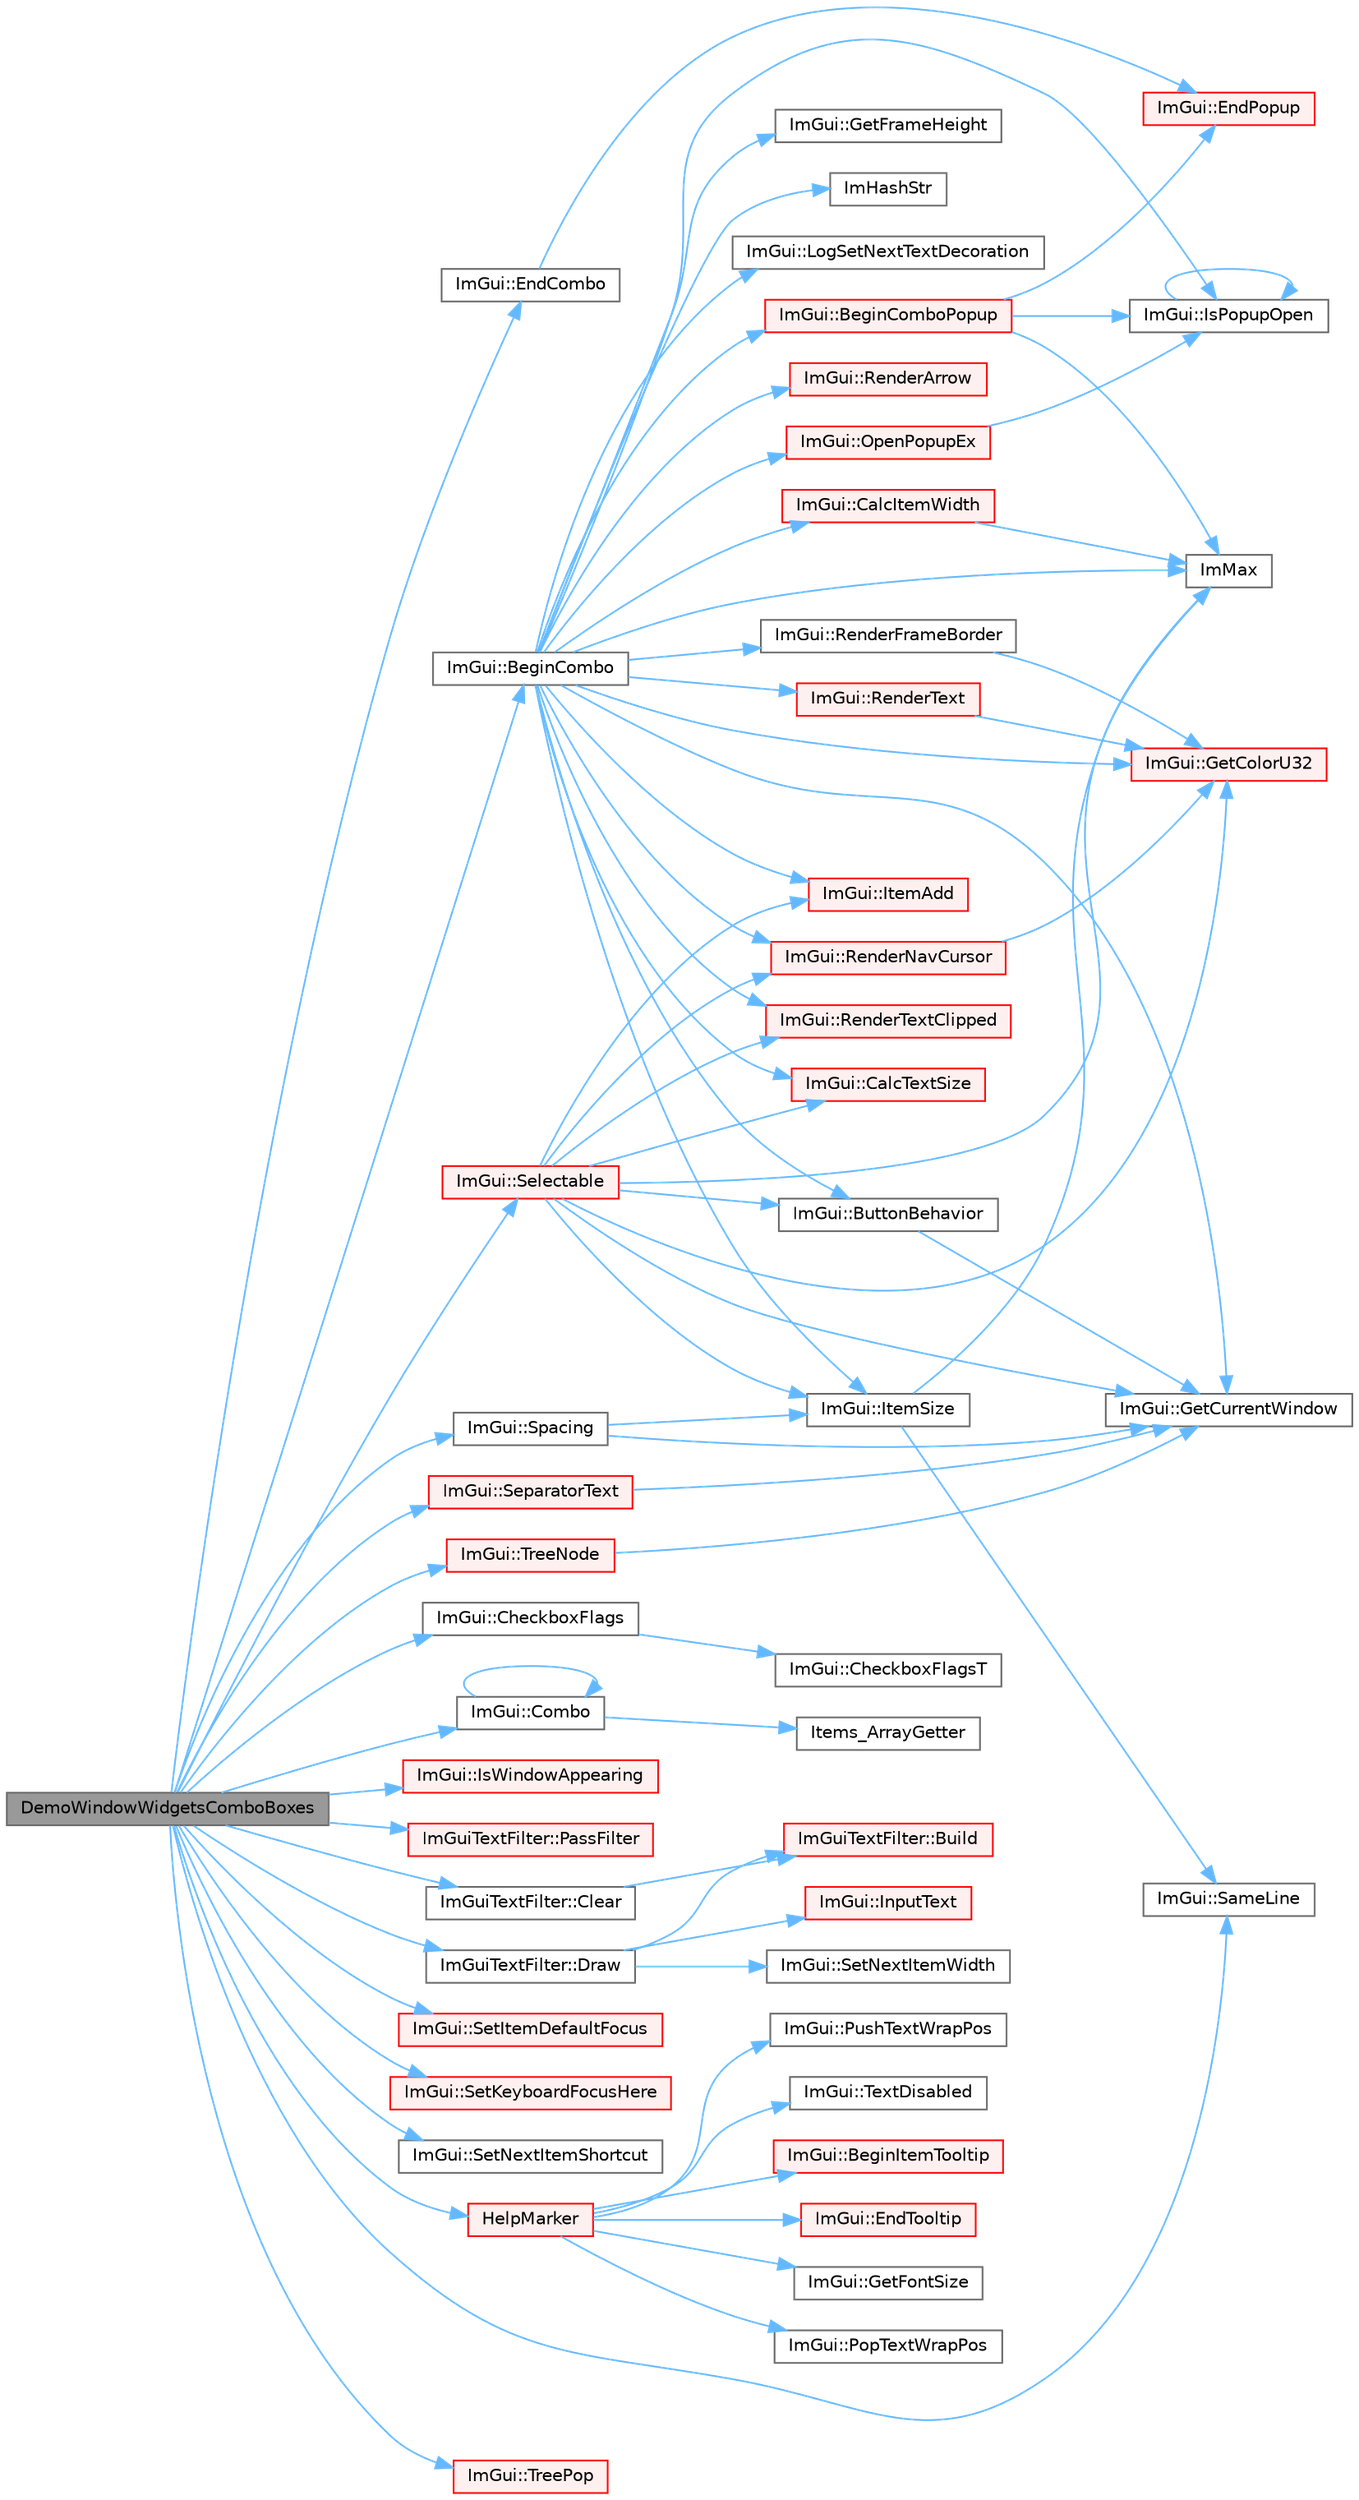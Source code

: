 digraph "DemoWindowWidgetsComboBoxes"
{
 // LATEX_PDF_SIZE
  bgcolor="transparent";
  edge [fontname=Helvetica,fontsize=10,labelfontname=Helvetica,labelfontsize=10];
  node [fontname=Helvetica,fontsize=10,shape=box,height=0.2,width=0.4];
  rankdir="LR";
  Node1 [id="Node000001",label="DemoWindowWidgetsComboBoxes",height=0.2,width=0.4,color="gray40", fillcolor="grey60", style="filled", fontcolor="black",tooltip=" "];
  Node1 -> Node2 [id="edge1_Node000001_Node000002",color="steelblue1",style="solid",tooltip=" "];
  Node2 [id="Node000002",label="ImGui::BeginCombo",height=0.2,width=0.4,color="grey40", fillcolor="white", style="filled",URL="$namespace_im_gui.html#aa895095bdc7a2907375c555e245575ea",tooltip=" "];
  Node2 -> Node3 [id="edge2_Node000002_Node000003",color="steelblue1",style="solid",tooltip=" "];
  Node3 [id="Node000003",label="ImGui::BeginComboPopup",height=0.2,width=0.4,color="red", fillcolor="#FFF0F0", style="filled",URL="$namespace_im_gui.html#a6ecb51142fcb72cd19ff002c3a7d8e25",tooltip=" "];
  Node3 -> Node237 [id="edge3_Node000003_Node000237",color="steelblue1",style="solid",tooltip=" "];
  Node237 [id="Node000237",label="ImGui::EndPopup",height=0.2,width=0.4,color="red", fillcolor="#FFF0F0", style="filled",URL="$namespace_im_gui.html#aa6a9b5696f2ea7eed7683425fc77b8f2",tooltip=" "];
  Node3 -> Node7 [id="edge4_Node000003_Node000007",color="steelblue1",style="solid",tooltip=" "];
  Node7 [id="Node000007",label="ImMax",height=0.2,width=0.4,color="grey40", fillcolor="white", style="filled",URL="$imgui__internal_8h.html#a7667efd95147d0422f140917c71a9226",tooltip=" "];
  Node3 -> Node287 [id="edge5_Node000003_Node000287",color="steelblue1",style="solid",tooltip=" "];
  Node287 [id="Node000287",label="ImGui::IsPopupOpen",height=0.2,width=0.4,color="grey40", fillcolor="white", style="filled",URL="$namespace_im_gui.html#a0e351145d0936e79948094166757712e",tooltip=" "];
  Node287 -> Node287 [id="edge6_Node000287_Node000287",color="steelblue1",style="solid",tooltip=" "];
  Node2 -> Node88 [id="edge7_Node000002_Node000088",color="steelblue1",style="solid",tooltip=" "];
  Node88 [id="Node000088",label="ImGui::ButtonBehavior",height=0.2,width=0.4,color="grey40", fillcolor="white", style="filled",URL="$namespace_im_gui.html#a65a4f18b1bc8ce0f351687922089f374",tooltip=" "];
  Node88 -> Node89 [id="edge8_Node000088_Node000089",color="steelblue1",style="solid",tooltip=" "];
  Node89 [id="Node000089",label="ImGui::GetCurrentWindow",height=0.2,width=0.4,color="grey40", fillcolor="white", style="filled",URL="$namespace_im_gui.html#ac452417b5004ca16a814a72cff153526",tooltip=" "];
  Node2 -> Node513 [id="edge9_Node000002_Node000513",color="steelblue1",style="solid",tooltip=" "];
  Node513 [id="Node000513",label="ImGui::CalcItemWidth",height=0.2,width=0.4,color="red", fillcolor="#FFF0F0", style="filled",URL="$namespace_im_gui.html#ab3b3ba92ebd8bca4a552dd93321a1994",tooltip=" "];
  Node513 -> Node7 [id="edge10_Node000513_Node000007",color="steelblue1",style="solid",tooltip=" "];
  Node2 -> Node142 [id="edge11_Node000002_Node000142",color="steelblue1",style="solid",tooltip=" "];
  Node142 [id="Node000142",label="ImGui::CalcTextSize",height=0.2,width=0.4,color="red", fillcolor="#FFF0F0", style="filled",URL="$namespace_im_gui.html#a848b9db6cc4a186751c0ecebcaadc33b",tooltip=" "];
  Node2 -> Node90 [id="edge12_Node000002_Node000090",color="steelblue1",style="solid",tooltip=" "];
  Node90 [id="Node000090",label="ImGui::GetColorU32",height=0.2,width=0.4,color="red", fillcolor="#FFF0F0", style="filled",URL="$namespace_im_gui.html#a0de2d9bd347d9866511eb8d014e62556",tooltip=" "];
  Node2 -> Node89 [id="edge13_Node000002_Node000089",color="steelblue1",style="solid",tooltip=" "];
  Node2 -> Node224 [id="edge14_Node000002_Node000224",color="steelblue1",style="solid",tooltip=" "];
  Node224 [id="Node000224",label="ImGui::GetFrameHeight",height=0.2,width=0.4,color="grey40", fillcolor="white", style="filled",URL="$namespace_im_gui.html#ae560f17cf3262017cee888d1eb77f294",tooltip=" "];
  Node2 -> Node53 [id="edge15_Node000002_Node000053",color="steelblue1",style="solid",tooltip=" "];
  Node53 [id="Node000053",label="ImHashStr",height=0.2,width=0.4,color="grey40", fillcolor="white", style="filled",URL="$imgui_8cpp.html#ab6659b5d67f7a3369e099ce890e12223",tooltip=" "];
  Node2 -> Node7 [id="edge16_Node000002_Node000007",color="steelblue1",style="solid",tooltip=" "];
  Node2 -> Node287 [id="edge17_Node000002_Node000287",color="steelblue1",style="solid",tooltip=" "];
  Node2 -> Node112 [id="edge18_Node000002_Node000112",color="steelblue1",style="solid",tooltip=" "];
  Node112 [id="Node000112",label="ImGui::ItemAdd",height=0.2,width=0.4,color="red", fillcolor="#FFF0F0", style="filled",URL="$namespace_im_gui.html#a0c2ccafc8d403c02a6590ac21157b9ac",tooltip=" "];
  Node2 -> Node173 [id="edge19_Node000002_Node000173",color="steelblue1",style="solid",tooltip=" "];
  Node173 [id="Node000173",label="ImGui::ItemSize",height=0.2,width=0.4,color="grey40", fillcolor="white", style="filled",URL="$namespace_im_gui.html#a4b5818a652d943ea54e0cec9fb3943d7",tooltip=" "];
  Node173 -> Node7 [id="edge20_Node000173_Node000007",color="steelblue1",style="solid",tooltip=" "];
  Node173 -> Node174 [id="edge21_Node000173_Node000174",color="steelblue1",style="solid",tooltip=" "];
  Node174 [id="Node000174",label="ImGui::SameLine",height=0.2,width=0.4,color="grey40", fillcolor="white", style="filled",URL="$namespace_im_gui.html#addd433eb3aae59119e341e80db474f66",tooltip=" "];
  Node2 -> Node311 [id="edge22_Node000002_Node000311",color="steelblue1",style="solid",tooltip=" "];
  Node311 [id="Node000311",label="ImGui::LogSetNextTextDecoration",height=0.2,width=0.4,color="grey40", fillcolor="white", style="filled",URL="$namespace_im_gui.html#a66bc1e61bff5f2170bcd2d7d071eaa22",tooltip=" "];
  Node2 -> Node285 [id="edge23_Node000002_Node000285",color="steelblue1",style="solid",tooltip=" "];
  Node285 [id="Node000285",label="ImGui::OpenPopupEx",height=0.2,width=0.4,color="red", fillcolor="#FFF0F0", style="filled",URL="$namespace_im_gui.html#ac1570338b44e1f1311055db7ae41c47b",tooltip=" "];
  Node285 -> Node287 [id="edge24_Node000285_Node000287",color="steelblue1",style="solid",tooltip=" "];
  Node2 -> Node225 [id="edge25_Node000002_Node000225",color="steelblue1",style="solid",tooltip=" "];
  Node225 [id="Node000225",label="ImGui::RenderArrow",height=0.2,width=0.4,color="red", fillcolor="#FFF0F0", style="filled",URL="$namespace_im_gui.html#a7ec12551caa737505087c80e38b94937",tooltip=" "];
  Node2 -> Node514 [id="edge26_Node000002_Node000514",color="steelblue1",style="solid",tooltip=" "];
  Node514 [id="Node000514",label="ImGui::RenderFrameBorder",height=0.2,width=0.4,color="grey40", fillcolor="white", style="filled",URL="$namespace_im_gui.html#adc76239c2006e66f8dab7638529a763d",tooltip=" "];
  Node514 -> Node90 [id="edge27_Node000514_Node000090",color="steelblue1",style="solid",tooltip=" "];
  Node2 -> Node228 [id="edge28_Node000002_Node000228",color="steelblue1",style="solid",tooltip=" "];
  Node228 [id="Node000228",label="ImGui::RenderNavCursor",height=0.2,width=0.4,color="red", fillcolor="#FFF0F0", style="filled",URL="$namespace_im_gui.html#a2722dcfe26c7f6e8cd522102ef5b7df2",tooltip=" "];
  Node228 -> Node90 [id="edge29_Node000228_Node000090",color="steelblue1",style="solid",tooltip=" "];
  Node2 -> Node317 [id="edge30_Node000002_Node000317",color="steelblue1",style="solid",tooltip=" "];
  Node317 [id="Node000317",label="ImGui::RenderText",height=0.2,width=0.4,color="red", fillcolor="#FFF0F0", style="filled",URL="$namespace_im_gui.html#a9971ce57f2a288ac3a12df886c5550d1",tooltip=" "];
  Node317 -> Node90 [id="edge31_Node000317_Node000090",color="steelblue1",style="solid",tooltip=" "];
  Node2 -> Node251 [id="edge32_Node000002_Node000251",color="steelblue1",style="solid",tooltip=" "];
  Node251 [id="Node000251",label="ImGui::RenderTextClipped",height=0.2,width=0.4,color="red", fillcolor="#FFF0F0", style="filled",URL="$namespace_im_gui.html#ab362eafae794c7364a6b96ea06f38eb9",tooltip=" "];
  Node1 -> Node515 [id="edge33_Node000001_Node000515",color="steelblue1",style="solid",tooltip=" "];
  Node515 [id="Node000515",label="ImGui::CheckboxFlags",height=0.2,width=0.4,color="grey40", fillcolor="white", style="filled",URL="$namespace_im_gui.html#ab40105d09d9fa234721901da6e196a65",tooltip=" "];
  Node515 -> Node516 [id="edge34_Node000515_Node000516",color="steelblue1",style="solid",tooltip=" "];
  Node516 [id="Node000516",label="ImGui::CheckboxFlagsT",height=0.2,width=0.4,color="grey40", fillcolor="white", style="filled",URL="$namespace_im_gui.html#a7d9caed9bd337c54cf2a9dbdf913db26",tooltip=" "];
  Node1 -> Node517 [id="edge35_Node000001_Node000517",color="steelblue1",style="solid",tooltip=" "];
  Node517 [id="Node000517",label="ImGuiTextFilter::Clear",height=0.2,width=0.4,color="grey40", fillcolor="white", style="filled",URL="$struct_im_gui_text_filter.html#a9043c1f0c33d29e6fc9b75ae81f9705a",tooltip=" "];
  Node517 -> Node518 [id="edge36_Node000517_Node000518",color="steelblue1",style="solid",tooltip=" "];
  Node518 [id="Node000518",label="ImGuiTextFilter::Build",height=0.2,width=0.4,color="red", fillcolor="#FFF0F0", style="filled",URL="$struct_im_gui_text_filter.html#aef362baafaa9dfa62d11bc6101c0f4c1",tooltip=" "];
  Node1 -> Node521 [id="edge37_Node000001_Node000521",color="steelblue1",style="solid",tooltip=" "];
  Node521 [id="Node000521",label="ImGui::Combo",height=0.2,width=0.4,color="grey40", fillcolor="white", style="filled",URL="$namespace_im_gui.html#aa2979368da5b9e98d368449b36d166b2",tooltip=" "];
  Node521 -> Node521 [id="edge38_Node000521_Node000521",color="steelblue1",style="solid",tooltip=" "];
  Node521 -> Node522 [id="edge39_Node000521_Node000522",color="steelblue1",style="solid",tooltip=" "];
  Node522 [id="Node000522",label="Items_ArrayGetter",height=0.2,width=0.4,color="grey40", fillcolor="white", style="filled",URL="$imgui__widgets_8cpp.html#ad8f314afb60770d322bd454ec21e6c15",tooltip=" "];
  Node1 -> Node523 [id="edge40_Node000001_Node000523",color="steelblue1",style="solid",tooltip=" "];
  Node523 [id="Node000523",label="ImGuiTextFilter::Draw",height=0.2,width=0.4,color="grey40", fillcolor="white", style="filled",URL="$struct_im_gui_text_filter.html#ab93ad5985019ff9d3781606551fc26cc",tooltip=" "];
  Node523 -> Node518 [id="edge41_Node000523_Node000518",color="steelblue1",style="solid",tooltip=" "];
  Node523 -> Node524 [id="edge42_Node000523_Node000524",color="steelblue1",style="solid",tooltip=" "];
  Node524 [id="Node000524",label="ImGui::InputText",height=0.2,width=0.4,color="red", fillcolor="#FFF0F0", style="filled",URL="$namespace_im_gui.html#aa72b5760a3a206729723a587ac7c8519",tooltip=" "];
  Node523 -> Node555 [id="edge43_Node000523_Node000555",color="steelblue1",style="solid",tooltip=" "];
  Node555 [id="Node000555",label="ImGui::SetNextItemWidth",height=0.2,width=0.4,color="grey40", fillcolor="white", style="filled",URL="$namespace_im_gui.html#a1291228607bee5a703df6553f27cbbb9",tooltip=" "];
  Node1 -> Node236 [id="edge44_Node000001_Node000236",color="steelblue1",style="solid",tooltip=" "];
  Node236 [id="Node000236",label="ImGui::EndCombo",height=0.2,width=0.4,color="grey40", fillcolor="white", style="filled",URL="$namespace_im_gui.html#a63434692d7de278875c7ea0143fbe6e4",tooltip=" "];
  Node236 -> Node237 [id="edge45_Node000236_Node000237",color="steelblue1",style="solid",tooltip=" "];
  Node1 -> Node556 [id="edge46_Node000001_Node000556",color="steelblue1",style="solid",tooltip=" "];
  Node556 [id="Node000556",label="HelpMarker",height=0.2,width=0.4,color="red", fillcolor="#FFF0F0", style="filled",URL="$imgui__demo_8cpp.html#ae82388701c37c8cbb88a0304ca0f033b",tooltip=" "];
  Node556 -> Node557 [id="edge47_Node000556_Node000557",color="steelblue1",style="solid",tooltip=" "];
  Node557 [id="Node000557",label="ImGui::BeginItemTooltip",height=0.2,width=0.4,color="red", fillcolor="#FFF0F0", style="filled",URL="$namespace_im_gui.html#a0557ed1d3f89dcb5d25311bf3099ddf5",tooltip=" "];
  Node556 -> Node85 [id="edge48_Node000556_Node000085",color="steelblue1",style="solid",tooltip=" "];
  Node85 [id="Node000085",label="ImGui::EndTooltip",height=0.2,width=0.4,color="red", fillcolor="#FFF0F0", style="filled",URL="$namespace_im_gui.html#ac8d75c160cfdf43d512f773ca133a1c6",tooltip=" "];
  Node556 -> Node558 [id="edge49_Node000556_Node000558",color="steelblue1",style="solid",tooltip=" "];
  Node558 [id="Node000558",label="ImGui::GetFontSize",height=0.2,width=0.4,color="grey40", fillcolor="white", style="filled",URL="$namespace_im_gui.html#ac592ae8e0aa4a1a06502ec7872bc8da8",tooltip=" "];
  Node556 -> Node559 [id="edge50_Node000556_Node000559",color="steelblue1",style="solid",tooltip=" "];
  Node559 [id="Node000559",label="ImGui::PopTextWrapPos",height=0.2,width=0.4,color="grey40", fillcolor="white", style="filled",URL="$namespace_im_gui.html#a08000421b9cc13757430efe54178ae0f",tooltip=" "];
  Node556 -> Node560 [id="edge51_Node000556_Node000560",color="steelblue1",style="solid",tooltip=" "];
  Node560 [id="Node000560",label="ImGui::PushTextWrapPos",height=0.2,width=0.4,color="grey40", fillcolor="white", style="filled",URL="$namespace_im_gui.html#a72ba065ae9819aaed3af68c113d2758b",tooltip=" "];
  Node556 -> Node561 [id="edge52_Node000556_Node000561",color="steelblue1",style="solid",tooltip=" "];
  Node561 [id="Node000561",label="ImGui::TextDisabled",height=0.2,width=0.4,color="grey40", fillcolor="white", style="filled",URL="$namespace_im_gui.html#aa96bf14c5fa288e106820aeb4ba7fcb6",tooltip=" "];
  Node1 -> Node568 [id="edge53_Node000001_Node000568",color="steelblue1",style="solid",tooltip=" "];
  Node568 [id="Node000568",label="ImGui::IsWindowAppearing",height=0.2,width=0.4,color="red", fillcolor="#FFF0F0", style="filled",URL="$namespace_im_gui.html#a99fd14154aae264087d471132e56a42e",tooltip=" "];
  Node1 -> Node569 [id="edge54_Node000001_Node000569",color="steelblue1",style="solid",tooltip=" "];
  Node569 [id="Node000569",label="ImGuiTextFilter::PassFilter",height=0.2,width=0.4,color="red", fillcolor="#FFF0F0", style="filled",URL="$struct_im_gui_text_filter.html#a88d73ff8b81fbbd0a129b1bf3498d8aa",tooltip=" "];
  Node1 -> Node174 [id="edge55_Node000001_Node000174",color="steelblue1",style="solid",tooltip=" "];
  Node1 -> Node238 [id="edge56_Node000001_Node000238",color="steelblue1",style="solid",tooltip=" "];
  Node238 [id="Node000238",label="ImGui::Selectable",height=0.2,width=0.4,color="red", fillcolor="#FFF0F0", style="filled",URL="$namespace_im_gui.html#af98575238bda183a523df19fb447af60",tooltip=" "];
  Node238 -> Node88 [id="edge57_Node000238_Node000088",color="steelblue1",style="solid",tooltip=" "];
  Node238 -> Node142 [id="edge58_Node000238_Node000142",color="steelblue1",style="solid",tooltip=" "];
  Node238 -> Node90 [id="edge59_Node000238_Node000090",color="steelblue1",style="solid",tooltip=" "];
  Node238 -> Node89 [id="edge60_Node000238_Node000089",color="steelblue1",style="solid",tooltip=" "];
  Node238 -> Node7 [id="edge61_Node000238_Node000007",color="steelblue1",style="solid",tooltip=" "];
  Node238 -> Node112 [id="edge62_Node000238_Node000112",color="steelblue1",style="solid",tooltip=" "];
  Node238 -> Node173 [id="edge63_Node000238_Node000173",color="steelblue1",style="solid",tooltip=" "];
  Node238 -> Node228 [id="edge64_Node000238_Node000228",color="steelblue1",style="solid",tooltip=" "];
  Node238 -> Node251 [id="edge65_Node000238_Node000251",color="steelblue1",style="solid",tooltip=" "];
  Node1 -> Node572 [id="edge66_Node000001_Node000572",color="steelblue1",style="solid",tooltip=" "];
  Node572 [id="Node000572",label="ImGui::SeparatorText",height=0.2,width=0.4,color="red", fillcolor="#FFF0F0", style="filled",URL="$namespace_im_gui.html#a35e04f2c996f8634bfda0fa1c07572d9",tooltip=" "];
  Node572 -> Node89 [id="edge67_Node000572_Node000089",color="steelblue1",style="solid",tooltip=" "];
  Node1 -> Node574 [id="edge68_Node000001_Node000574",color="steelblue1",style="solid",tooltip=" "];
  Node574 [id="Node000574",label="ImGui::SetItemDefaultFocus",height=0.2,width=0.4,color="red", fillcolor="#FFF0F0", style="filled",URL="$namespace_im_gui.html#a3720a69496e9b8cf110a11dfe7d334e6",tooltip=" "];
  Node1 -> Node577 [id="edge69_Node000001_Node000577",color="steelblue1",style="solid",tooltip=" "];
  Node577 [id="Node000577",label="ImGui::SetKeyboardFocusHere",height=0.2,width=0.4,color="red", fillcolor="#FFF0F0", style="filled",URL="$namespace_im_gui.html#ae85e5fba7e88cea8bd3ba5b687c979f2",tooltip=" "];
  Node1 -> Node579 [id="edge70_Node000001_Node000579",color="steelblue1",style="solid",tooltip=" "];
  Node579 [id="Node000579",label="ImGui::SetNextItemShortcut",height=0.2,width=0.4,color="grey40", fillcolor="white", style="filled",URL="$namespace_im_gui.html#ad2d0bdcebd6d1c9c40edfafb111b881d",tooltip=" "];
  Node1 -> Node580 [id="edge71_Node000001_Node000580",color="steelblue1",style="solid",tooltip=" "];
  Node580 [id="Node000580",label="ImGui::Spacing",height=0.2,width=0.4,color="grey40", fillcolor="white", style="filled",URL="$namespace_im_gui.html#a2659e2bfe84b4cad0facd65d5c1ac90d",tooltip=" "];
  Node580 -> Node89 [id="edge72_Node000580_Node000089",color="steelblue1",style="solid",tooltip=" "];
  Node580 -> Node173 [id="edge73_Node000580_Node000173",color="steelblue1",style="solid",tooltip=" "];
  Node1 -> Node581 [id="edge74_Node000001_Node000581",color="steelblue1",style="solid",tooltip=" "];
  Node581 [id="Node000581",label="ImGui::TreeNode",height=0.2,width=0.4,color="red", fillcolor="#FFF0F0", style="filled",URL="$namespace_im_gui.html#a4dff507ce8bbe0da9556bb50b1e60d7f",tooltip=" "];
  Node581 -> Node89 [id="edge75_Node000581_Node000089",color="steelblue1",style="solid",tooltip=" "];
  Node1 -> Node339 [id="edge76_Node000001_Node000339",color="steelblue1",style="solid",tooltip=" "];
  Node339 [id="Node000339",label="ImGui::TreePop",height=0.2,width=0.4,color="red", fillcolor="#FFF0F0", style="filled",URL="$namespace_im_gui.html#a41ecf265e5f678c78fc9c30b3cf2077f",tooltip=" "];
}
